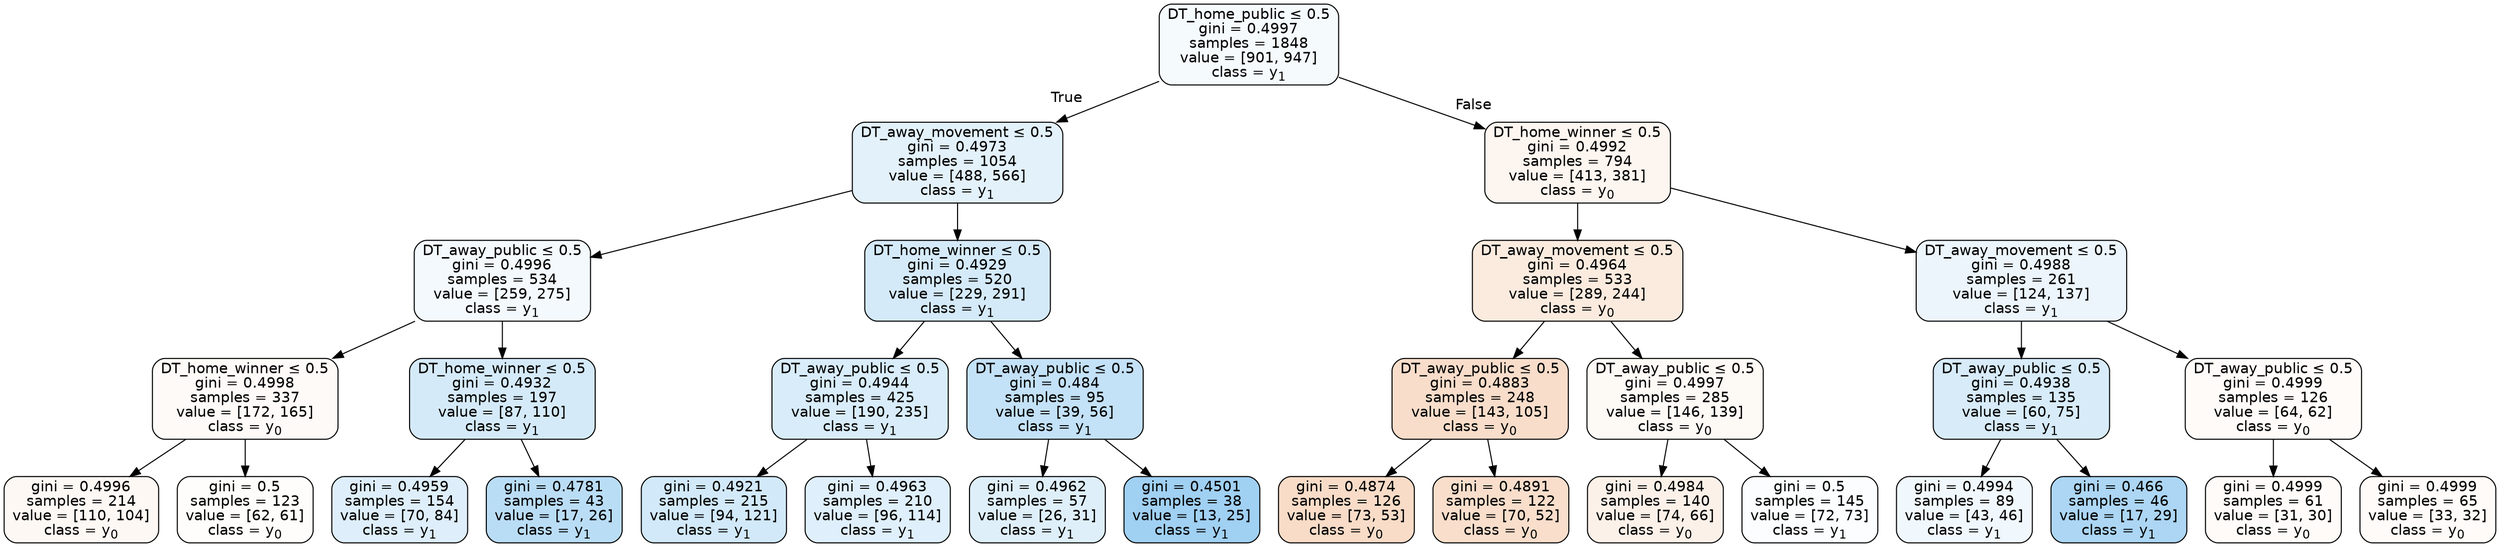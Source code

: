 digraph Tree {
node [shape=box, style="filled, rounded", color="black", fontname=helvetica] ;
edge [fontname=helvetica] ;
0 [label=<DT_home_public &le; 0.5<br/>gini = 0.4997<br/>samples = 1848<br/>value = [901, 947]<br/>class = y<SUB>1</SUB>>, fillcolor="#399de50c"] ;
1 [label=<DT_away_movement &le; 0.5<br/>gini = 0.4973<br/>samples = 1054<br/>value = [488, 566]<br/>class = y<SUB>1</SUB>>, fillcolor="#399de523"] ;
0 -> 1 [labeldistance=2.5, labelangle=45, headlabel="True"] ;
2 [label=<DT_away_public &le; 0.5<br/>gini = 0.4996<br/>samples = 534<br/>value = [259, 275]<br/>class = y<SUB>1</SUB>>, fillcolor="#399de50f"] ;
1 -> 2 ;
3 [label=<DT_home_winner &le; 0.5<br/>gini = 0.4998<br/>samples = 337<br/>value = [172, 165]<br/>class = y<SUB>0</SUB>>, fillcolor="#e581390a"] ;
2 -> 3 ;
4 [label=<gini = 0.4996<br/>samples = 214<br/>value = [110, 104]<br/>class = y<SUB>0</SUB>>, fillcolor="#e581390e"] ;
3 -> 4 ;
5 [label=<gini = 0.5<br/>samples = 123<br/>value = [62, 61]<br/>class = y<SUB>0</SUB>>, fillcolor="#e5813904"] ;
3 -> 5 ;
6 [label=<DT_home_winner &le; 0.5<br/>gini = 0.4932<br/>samples = 197<br/>value = [87, 110]<br/>class = y<SUB>1</SUB>>, fillcolor="#399de535"] ;
2 -> 6 ;
7 [label=<gini = 0.4959<br/>samples = 154<br/>value = [70, 84]<br/>class = y<SUB>1</SUB>>, fillcolor="#399de52a"] ;
6 -> 7 ;
8 [label=<gini = 0.4781<br/>samples = 43<br/>value = [17, 26]<br/>class = y<SUB>1</SUB>>, fillcolor="#399de558"] ;
6 -> 8 ;
9 [label=<DT_home_winner &le; 0.5<br/>gini = 0.4929<br/>samples = 520<br/>value = [229, 291]<br/>class = y<SUB>1</SUB>>, fillcolor="#399de536"] ;
1 -> 9 ;
10 [label=<DT_away_public &le; 0.5<br/>gini = 0.4944<br/>samples = 425<br/>value = [190, 235]<br/>class = y<SUB>1</SUB>>, fillcolor="#399de531"] ;
9 -> 10 ;
11 [label=<gini = 0.4921<br/>samples = 215<br/>value = [94, 121]<br/>class = y<SUB>1</SUB>>, fillcolor="#399de539"] ;
10 -> 11 ;
12 [label=<gini = 0.4963<br/>samples = 210<br/>value = [96, 114]<br/>class = y<SUB>1</SUB>>, fillcolor="#399de528"] ;
10 -> 12 ;
13 [label=<DT_away_public &le; 0.5<br/>gini = 0.484<br/>samples = 95<br/>value = [39, 56]<br/>class = y<SUB>1</SUB>>, fillcolor="#399de54d"] ;
9 -> 13 ;
14 [label=<gini = 0.4962<br/>samples = 57<br/>value = [26, 31]<br/>class = y<SUB>1</SUB>>, fillcolor="#399de529"] ;
13 -> 14 ;
15 [label=<gini = 0.4501<br/>samples = 38<br/>value = [13, 25]<br/>class = y<SUB>1</SUB>>, fillcolor="#399de57a"] ;
13 -> 15 ;
16 [label=<DT_home_winner &le; 0.5<br/>gini = 0.4992<br/>samples = 794<br/>value = [413, 381]<br/>class = y<SUB>0</SUB>>, fillcolor="#e5813914"] ;
0 -> 16 [labeldistance=2.5, labelangle=-45, headlabel="False"] ;
17 [label=<DT_away_movement &le; 0.5<br/>gini = 0.4964<br/>samples = 533<br/>value = [289, 244]<br/>class = y<SUB>0</SUB>>, fillcolor="#e5813928"] ;
16 -> 17 ;
18 [label=<DT_away_public &le; 0.5<br/>gini = 0.4883<br/>samples = 248<br/>value = [143, 105]<br/>class = y<SUB>0</SUB>>, fillcolor="#e5813944"] ;
17 -> 18 ;
19 [label=<gini = 0.4874<br/>samples = 126<br/>value = [73, 53]<br/>class = y<SUB>0</SUB>>, fillcolor="#e5813946"] ;
18 -> 19 ;
20 [label=<gini = 0.4891<br/>samples = 122<br/>value = [70, 52]<br/>class = y<SUB>0</SUB>>, fillcolor="#e5813942"] ;
18 -> 20 ;
21 [label=<DT_away_public &le; 0.5<br/>gini = 0.4997<br/>samples = 285<br/>value = [146, 139]<br/>class = y<SUB>0</SUB>>, fillcolor="#e581390c"] ;
17 -> 21 ;
22 [label=<gini = 0.4984<br/>samples = 140<br/>value = [74, 66]<br/>class = y<SUB>0</SUB>>, fillcolor="#e581391c"] ;
21 -> 22 ;
23 [label=<gini = 0.5<br/>samples = 145<br/>value = [72, 73]<br/>class = y<SUB>1</SUB>>, fillcolor="#399de503"] ;
21 -> 23 ;
24 [label=<DT_away_movement &le; 0.5<br/>gini = 0.4988<br/>samples = 261<br/>value = [124, 137]<br/>class = y<SUB>1</SUB>>, fillcolor="#399de518"] ;
16 -> 24 ;
25 [label=<DT_away_public &le; 0.5<br/>gini = 0.4938<br/>samples = 135<br/>value = [60, 75]<br/>class = y<SUB>1</SUB>>, fillcolor="#399de533"] ;
24 -> 25 ;
26 [label=<gini = 0.4994<br/>samples = 89<br/>value = [43, 46]<br/>class = y<SUB>1</SUB>>, fillcolor="#399de511"] ;
25 -> 26 ;
27 [label=<gini = 0.466<br/>samples = 46<br/>value = [17, 29]<br/>class = y<SUB>1</SUB>>, fillcolor="#399de56a"] ;
25 -> 27 ;
28 [label=<DT_away_public &le; 0.5<br/>gini = 0.4999<br/>samples = 126<br/>value = [64, 62]<br/>class = y<SUB>0</SUB>>, fillcolor="#e5813908"] ;
24 -> 28 ;
29 [label=<gini = 0.4999<br/>samples = 61<br/>value = [31, 30]<br/>class = y<SUB>0</SUB>>, fillcolor="#e5813908"] ;
28 -> 29 ;
30 [label=<gini = 0.4999<br/>samples = 65<br/>value = [33, 32]<br/>class = y<SUB>0</SUB>>, fillcolor="#e5813908"] ;
28 -> 30 ;
}